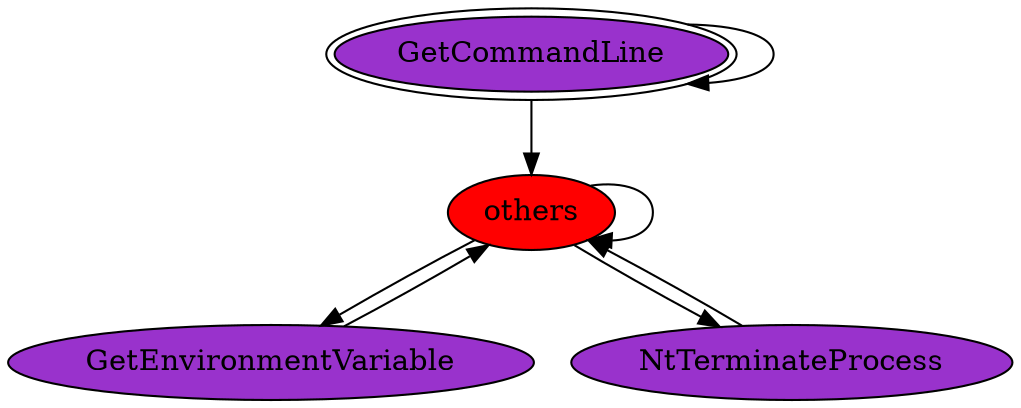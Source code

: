 digraph "./REPORTS/6711/API_PER_CATEGORY/GetEnvironmentVariable.exe_5404_Processes_API_per_Category_Transition_Matrix" {
	GetCommandLine [label=GetCommandLine fillcolor=darkorchid peripheries=2 style=filled]
	GetCommandLine -> GetCommandLine [label=""]
	others [label=others fillcolor=red style=filled]
	GetCommandLine -> others [label=""]
	others -> others [label=""]
	GetEnvironmentVariable [label=GetEnvironmentVariable fillcolor=darkorchid style=filled]
	others -> GetEnvironmentVariable [label=""]
	NtTerminateProcess [label=NtTerminateProcess fillcolor=darkorchid style=filled]
	others -> NtTerminateProcess [label=""]
	GetEnvironmentVariable -> others [label=""]
	NtTerminateProcess -> others [label=""]
}
